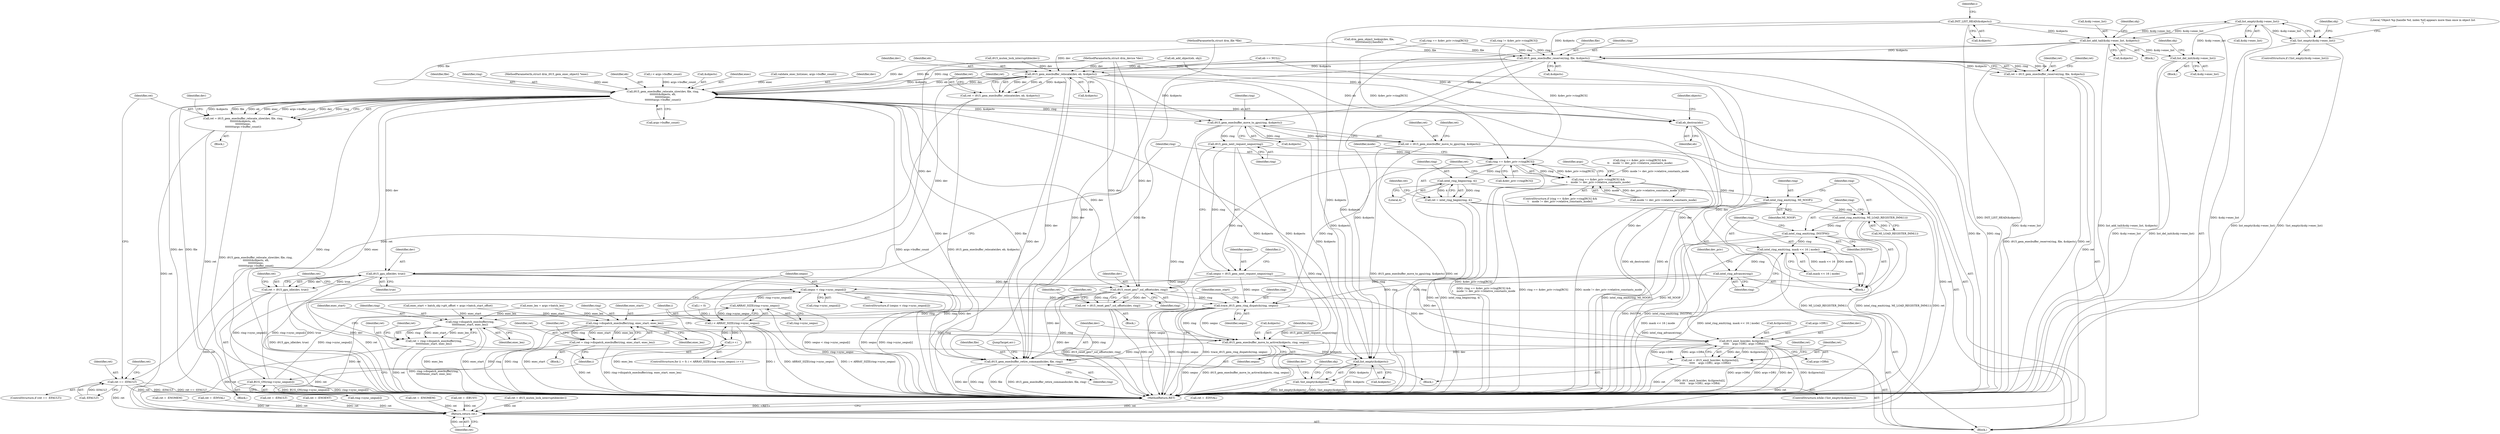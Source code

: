 digraph "0_linux_44afb3a04391a74309d16180d1e4f8386fdfa745@pointer" {
"1000497" [label="(Call,list_empty(&obj->exec_list))"];
"1000517" [label="(Call,list_add_tail(&obj->exec_list, &objects))"];
"1000497" [label="(Call,list_empty(&obj->exec_list))"];
"1000447" [label="(Call,INIT_LIST_HEAD(&objects))"];
"1000496" [label="(Call,!list_empty(&obj->exec_list))"];
"1000814" [label="(Call,list_del_init(&obj->exec_list))"];
"1000546" [label="(Call,i915_gem_execbuffer_reserve(ring, file, &objects))"];
"1000544" [label="(Call,ret = i915_gem_execbuffer_reserve(ring, file, &objects))"];
"1000832" [label="(Return,return ret;)"];
"1000556" [label="(Call,i915_gem_execbuffer_relocate(dev, eb, &objects))"];
"1000554" [label="(Call,ret = i915_gem_execbuffer_relocate(dev, eb, &objects))"];
"1000565" [label="(Call,ret == -EFAULT)"];
"1000572" [label="(Call,i915_gem_execbuffer_relocate_slow(dev, file, ring,\n\t\t\t\t\t\t\t\t&objects, eb,\n\t\t\t\t\t\t\t\texec,\n\t\t\t\t\t\t\t\targs->buffer_count))"];
"1000570" [label="(Call,ret = i915_gem_execbuffer_relocate_slow(dev, file, ring,\n\t\t\t\t\t\t\t\t&objects, eb,\n\t\t\t\t\t\t\t\texec,\n\t\t\t\t\t\t\t\targs->buffer_count))"];
"1000616" [label="(Call,i915_gem_execbuffer_move_to_gpu(ring, &objects))"];
"1000614" [label="(Call,ret = i915_gem_execbuffer_move_to_gpu(ring, &objects))"];
"1000625" [label="(Call,i915_gem_next_request_seqno(ring))"];
"1000623" [label="(Call,seqno = i915_gem_next_request_seqno(ring))"];
"1000641" [label="(Call,seqno < ring->sync_seqno[i])"];
"1000633" [label="(Call,ARRAY_SIZE(ring->sync_seqno))"];
"1000631" [label="(Call,i < ARRAY_SIZE(ring->sync_seqno))"];
"1000637" [label="(Call,i++)"];
"1000657" [label="(Call,BUG_ON(ring->sync_seqno[i]))"];
"1000726" [label="(Call,trace_i915_gem_ring_dispatch(ring, seqno))"];
"1000777" [label="(Call,ring->dispatch_execbuffer(ring,\n\t\t\t\t\t\t\texec_start, exec_len))"];
"1000775" [label="(Call,ret = ring->dispatch_execbuffer(ring,\n\t\t\t\t\t\t\texec_start, exec_len))"];
"1000795" [label="(Call,i915_gem_execbuffer_move_to_active(&objects, ring, seqno))"];
"1000800" [label="(Call,i915_gem_execbuffer_retire_commands(dev, file, ring))"];
"1000809" [label="(Call,list_empty(&objects))"];
"1000808" [label="(Call,!list_empty(&objects))"];
"1000788" [label="(Call,ring->dispatch_execbuffer(ring, exec_start, exec_len))"];
"1000786" [label="(Call,ret = ring->dispatch_execbuffer(ring, exec_start, exec_len))"];
"1000665" [label="(Call,ring == &dev_priv->ring[RCS])"];
"1000664" [label="(Call,ring == &dev_priv->ring[RCS] &&\n\t    mode != dev_priv->relative_constants_mode)"];
"1000681" [label="(Call,intel_ring_begin(ring, 4))"];
"1000679" [label="(Call,ret = intel_ring_begin(ring, 4))"];
"1000687" [label="(Call,intel_ring_emit(ring, MI_NOOP))"];
"1000690" [label="(Call,intel_ring_emit(ring, MI_LOAD_REGISTER_IMM(1)))"];
"1000694" [label="(Call,intel_ring_emit(ring, INSTPM))"];
"1000697" [label="(Call,intel_ring_emit(ring, mask << 16 | mode))"];
"1000704" [label="(Call,intel_ring_advance(ring))"];
"1000720" [label="(Call,i915_reset_gen7_sol_offsets(dev, ring))"];
"1000718" [label="(Call,ret = i915_reset_gen7_sol_offsets(dev, ring))"];
"1000760" [label="(Call,i915_emit_box(dev, &cliprects[i],\n\t\t\t\t\t    args->DR1, args->DR4))"];
"1000758" [label="(Call,ret = i915_emit_box(dev, &cliprects[i],\n\t\t\t\t\t    args->DR1, args->DR4))"];
"1000651" [label="(Call,i915_gpu_idle(dev, true))"];
"1000649" [label="(Call,ret = i915_gpu_idle(dev, true))"];
"1000805" [label="(Call,eb_destroy(eb))"];
"1000680" [label="(Identifier,ret)"];
"1000573" [label="(Identifier,dev)"];
"1000776" [label="(Identifier,ret)"];
"1000796" [label="(Call,&objects)"];
"1000708" [label="(Identifier,dev_priv)"];
"1000798" [label="(Identifier,ring)"];
"1000806" [label="(Identifier,eb)"];
"1000447" [label="(Call,INIT_LIST_HEAD(&objects))"];
"1000558" [label="(Identifier,eb)"];
"1000811" [label="(Identifier,objects)"];
"1000495" [label="(ControlStructure,if (!list_empty(&obj->exec_list)))"];
"1000564" [label="(ControlStructure,if (ret == -EFAULT))"];
"1000452" [label="(Identifier,i)"];
"1000602" [label="(Call,ret = -EINVAL)"];
"1000617" [label="(Identifier,ring)"];
"1000626" [label="(Identifier,ring)"];
"1000809" [label="(Call,list_empty(&objects))"];
"1000404" [label="(Call,i915_mutex_lock_interruptible(dev))"];
"1000705" [label="(Identifier,ring)"];
"1000699" [label="(Call,mask << 16 | mode)"];
"1000689" [label="(Identifier,MI_NOOP)"];
"1000442" [label="(Call,ret = -ENOMEM)"];
"1000634" [label="(Call,ring->sync_seqno)"];
"1000718" [label="(Call,ret = i915_reset_gen7_sol_offsets(dev, ring))"];
"1000433" [label="(Call,eb == NULL)"];
"1000780" [label="(Identifier,exec_len)"];
"1000812" [label="(Block,)"];
"1000588" [label="(Identifier,dev)"];
"1000726" [label="(Call,trace_i915_gem_ring_dispatch(ring, seqno))"];
"1000789" [label="(Identifier,ring)"];
"1000810" [label="(Call,&objects)"];
"1000522" [label="(Call,&objects)"];
"1000805" [label="(Call,eb_destroy(eb))"];
"1000565" [label="(Call,ret == -EFAULT)"];
"1000690" [label="(Call,intel_ring_emit(ring, MI_LOAD_REGISTER_IMM(1)))"];
"1000814" [label="(Call,list_del_init(&obj->exec_list))"];
"1000681" [label="(Call,intel_ring_begin(ring, 4))"];
"1000730" [label="(Identifier,exec_start)"];
"1000574" [label="(Identifier,file)"];
"1000109" [label="(MethodParameterIn,struct drm_device *dev)"];
"1000111" [label="(MethodParameterIn,struct drm_file *file)"];
"1000546" [label="(Call,i915_gem_execbuffer_reserve(ring, file, &objects))"];
"1000641" [label="(Call,seqno < ring->sync_seqno[i])"];
"1000575" [label="(Identifier,ring)"];
"1000559" [label="(Call,&objects)"];
"1000548" [label="(Identifier,file)"];
"1000113" [label="(MethodParameterIn,struct drm_i915_gem_exec_object2 *exec)"];
"1000695" [label="(Identifier,ring)"];
"1000692" [label="(Call,MI_LOAD_REGISTER_IMM(1))"];
"1000397" [label="(Call,ret = -EFAULT)"];
"1000793" [label="(Identifier,ret)"];
"1000762" [label="(Call,&cliprects[i])"];
"1000817" [label="(Identifier,obj)"];
"1000717" [label="(Block,)"];
"1000785" [label="(Block,)"];
"1000555" [label="(Identifier,ret)"];
"1000520" [label="(Identifier,obj)"];
"1000803" [label="(Identifier,ring)"];
"1000722" [label="(Identifier,ring)"];
"1000556" [label="(Call,i915_gem_execbuffer_relocate(dev, eb, &objects))"];
"1000769" [label="(Call,args->DR4)"];
"1000766" [label="(Call,args->DR1)"];
"1000799" [label="(Identifier,seqno)"];
"1000448" [label="(Call,&objects)"];
"1000679" [label="(Call,ret = intel_ring_begin(ring, 4))"];
"1000650" [label="(Identifier,ret)"];
"1000827" [label="(Identifier,dev)"];
"1000788" [label="(Call,ring->dispatch_execbuffer(ring, exec_start, exec_len))"];
"1000643" [label="(Call,ring->sync_seqno[i])"];
"1000834" [label="(MethodReturn,RET)"];
"1000791" [label="(Identifier,exec_len)"];
"1000547" [label="(Identifier,ring)"];
"1000698" [label="(Identifier,ring)"];
"1000526" [label="(Identifier,obj)"];
"1000616" [label="(Call,i915_gem_execbuffer_move_to_gpu(ring, &objects))"];
"1000545" [label="(Identifier,ret)"];
"1000567" [label="(Call,-EFAULT)"];
"1000571" [label="(Identifier,ret)"];
"1000490" [label="(Call,ret = -ENOENT)"];
"1000633" [label="(Call,ARRAY_SIZE(ring->sync_seqno))"];
"1000714" [label="(Identifier,args)"];
"1000628" [label="(Call,i = 0)"];
"1000557" [label="(Identifier,dev)"];
"1000779" [label="(Identifier,exec_start)"];
"1000697" [label="(Call,intel_ring_emit(ring, mask << 16 | mode))"];
"1000631" [label="(Call,i < ARRAY_SIZE(ring->sync_seqno))"];
"1000578" [label="(Identifier,eb)"];
"1000640" [label="(ControlStructure,if (seqno < ring->sync_seqno[i]))"];
"1000720" [label="(Call,i915_reset_gen7_sol_offsets(dev, ring))"];
"1000496" [label="(Call,!list_empty(&obj->exec_list))"];
"1000666" [label="(Identifier,ring)"];
"1000651" [label="(Call,i915_gpu_idle(dev, true))"];
"1000773" [label="(Identifier,ret)"];
"1000775" [label="(Call,ret = ring->dispatch_execbuffer(ring,\n\t\t\t\t\t\t\texec_start, exec_len))"];
"1000632" [label="(Identifier,i)"];
"1000800" [label="(Call,i915_gem_execbuffer_retire_commands(dev, file, ring))"];
"1000685" [label="(Identifier,ret)"];
"1000570" [label="(Call,ret = i915_gem_execbuffer_relocate_slow(dev, file, ring,\n\t\t\t\t\t\t\t\t&objects, eb,\n\t\t\t\t\t\t\t\texec,\n\t\t\t\t\t\t\t\targs->buffer_count))"];
"1000815" [label="(Call,&obj->exec_list)"];
"1000497" [label="(Call,list_empty(&obj->exec_list))"];
"1000512" [label="(Call,ret = -EINVAL)"];
"1000808" [label="(Call,!list_empty(&objects))"];
"1000757" [label="(Block,)"];
"1000802" [label="(Identifier,file)"];
"1000629" [label="(Identifier,i)"];
"1000498" [label="(Call,&obj->exec_list)"];
"1000674" [label="(Identifier,mode)"];
"1000614" [label="(Call,ret = i915_gem_execbuffer_move_to_gpu(ring, &objects))"];
"1000549" [label="(Call,&objects)"];
"1000504" [label="(Literal,\"Object %p [handle %d, index %d] appears more than once in object list\n\")"];
"1000667" [label="(Call,&dev_priv->ring[RCS])"];
"1000758" [label="(Call,ret = i915_emit_box(dev, &cliprects[i],\n\t\t\t\t\t    args->DR1, args->DR4))"];
"1000114" [label="(Block,)"];
"1000454" [label="(Call,i < args->buffer_count)"];
"1000673" [label="(Call,mode != dev_priv->relative_constants_mode)"];
"1000696" [label="(Identifier,INSTPM)"];
"1000657" [label="(Call,BUG_ON(ring->sync_seqno[i]))"];
"1000461" [label="(Block,)"];
"1000787" [label="(Identifier,ret)"];
"1000648" [label="(Block,)"];
"1000761" [label="(Identifier,dev)"];
"1000804" [label="(JumpTarget,err:)"];
"1000786" [label="(Call,ret = ring->dispatch_execbuffer(ring, exec_start, exec_len))"];
"1000148" [label="(Call,validate_exec_list(exec, args->buffer_count))"];
"1000704" [label="(Call,intel_ring_advance(ring))"];
"1000325" [label="(Call,ring != &dev_priv->ring[RCS])"];
"1000580" [label="(Call,args->buffer_count)"];
"1000795" [label="(Call,i915_gem_execbuffer_move_to_active(&objects, ring, seqno))"];
"1000790" [label="(Identifier,exec_start)"];
"1000687" [label="(Call,intel_ring_emit(ring, MI_NOOP))"];
"1000663" [label="(ControlStructure,if (ring == &dev_priv->ring[RCS] &&\n\t    mode != dev_priv->relative_constants_mode))"];
"1000759" [label="(Identifier,ret)"];
"1000832" [label="(Return,return ret;)"];
"1000466" [label="(Call,drm_gem_object_lookup(dev, file,\n\t\t\t\t\t\t\texec[i].handle))"];
"1000719" [label="(Identifier,ret)"];
"1000245" [label="(Call,ring == &dev_priv->ring[RCS] &&\n\t\t    mode != dev_priv->relative_constants_mode)"];
"1000738" [label="(Call,exec_len = args->batch_len)"];
"1000664" [label="(Call,ring == &dev_priv->ring[RCS] &&\n\t    mode != dev_priv->relative_constants_mode)"];
"1000655" [label="(Identifier,ret)"];
"1000833" [label="(Identifier,ret)"];
"1000374" [label="(Call,ret = -ENOMEM)"];
"1000678" [label="(Block,)"];
"1000638" [label="(Identifier,i)"];
"1000625" [label="(Call,i915_gem_next_request_seqno(ring))"];
"1000554" [label="(Call,ret = i915_gem_execbuffer_relocate(dev, eb, &objects))"];
"1000642" [label="(Identifier,seqno)"];
"1000517" [label="(Call,list_add_tail(&obj->exec_list, &objects))"];
"1000658" [label="(Call,ring->sync_seqno[i])"];
"1000541" [label="(Call,eb_add_object(eb, obj))"];
"1000801" [label="(Identifier,dev)"];
"1000618" [label="(Call,&objects)"];
"1000552" [label="(Identifier,ret)"];
"1000572" [label="(Call,i915_gem_execbuffer_relocate_slow(dev, file, ring,\n\t\t\t\t\t\t\t\t&objects, eb,\n\t\t\t\t\t\t\t\texec,\n\t\t\t\t\t\t\t\targs->buffer_count))"];
"1000627" [label="(ControlStructure,for (i = 0; i < ARRAY_SIZE(ring->sync_seqno); i++))"];
"1000615" [label="(Identifier,ret)"];
"1000682" [label="(Identifier,ring)"];
"1000694" [label="(Call,intel_ring_emit(ring, INSTPM))"];
"1000649" [label="(Call,ret = i915_gpu_idle(dev, true))"];
"1000591" [label="(Identifier,ret)"];
"1000652" [label="(Identifier,dev)"];
"1000782" [label="(Identifier,ret)"];
"1000421" [label="(Call,ret = -EBUSY)"];
"1000402" [label="(Call,ret = i915_mutex_lock_interruptible(dev))"];
"1000518" [label="(Call,&obj->exec_list)"];
"1000569" [label="(Block,)"];
"1000724" [label="(Identifier,ret)"];
"1000807" [label="(ControlStructure,while (!list_empty(&objects)))"];
"1000822" [label="(Identifier,obj)"];
"1000623" [label="(Call,seqno = i915_gem_next_request_seqno(ring))"];
"1000691" [label="(Identifier,ring)"];
"1000729" [label="(Call,exec_start = batch_obj->gtt_offset + args->batch_start_offset)"];
"1000665" [label="(Call,ring == &dev_priv->ring[RCS])"];
"1000777" [label="(Call,ring->dispatch_execbuffer(ring,\n\t\t\t\t\t\t\texec_start, exec_len))"];
"1000637" [label="(Call,i++)"];
"1000576" [label="(Call,&objects)"];
"1000760" [label="(Call,i915_emit_box(dev, &cliprects[i],\n\t\t\t\t\t    args->DR1, args->DR4))"];
"1000624" [label="(Identifier,seqno)"];
"1000728" [label="(Identifier,seqno)"];
"1000721" [label="(Identifier,dev)"];
"1000562" [label="(Identifier,ret)"];
"1000688" [label="(Identifier,ring)"];
"1000727" [label="(Identifier,ring)"];
"1000566" [label="(Identifier,ret)"];
"1000653" [label="(Identifier,true)"];
"1000621" [label="(Identifier,ret)"];
"1000778" [label="(Identifier,ring)"];
"1000246" [label="(Call,ring == &dev_priv->ring[RCS])"];
"1000544" [label="(Call,ret = i915_gem_execbuffer_reserve(ring, file, &objects))"];
"1000579" [label="(Identifier,exec)"];
"1000683" [label="(Literal,4)"];
"1000497" -> "1000496"  [label="AST: "];
"1000497" -> "1000498"  [label="CFG: "];
"1000498" -> "1000497"  [label="AST: "];
"1000496" -> "1000497"  [label="CFG: "];
"1000497" -> "1000834"  [label="DDG: &obj->exec_list"];
"1000497" -> "1000496"  [label="DDG: &obj->exec_list"];
"1000517" -> "1000497"  [label="DDG: &obj->exec_list"];
"1000497" -> "1000517"  [label="DDG: &obj->exec_list"];
"1000497" -> "1000814"  [label="DDG: &obj->exec_list"];
"1000517" -> "1000461"  [label="AST: "];
"1000517" -> "1000522"  [label="CFG: "];
"1000518" -> "1000517"  [label="AST: "];
"1000522" -> "1000517"  [label="AST: "];
"1000526" -> "1000517"  [label="CFG: "];
"1000517" -> "1000834"  [label="DDG: &obj->exec_list"];
"1000517" -> "1000834"  [label="DDG: list_add_tail(&obj->exec_list, &objects)"];
"1000447" -> "1000517"  [label="DDG: &objects"];
"1000517" -> "1000546"  [label="DDG: &objects"];
"1000517" -> "1000809"  [label="DDG: &objects"];
"1000517" -> "1000814"  [label="DDG: &obj->exec_list"];
"1000447" -> "1000114"  [label="AST: "];
"1000447" -> "1000448"  [label="CFG: "];
"1000448" -> "1000447"  [label="AST: "];
"1000452" -> "1000447"  [label="CFG: "];
"1000447" -> "1000834"  [label="DDG: INIT_LIST_HEAD(&objects)"];
"1000447" -> "1000546"  [label="DDG: &objects"];
"1000447" -> "1000809"  [label="DDG: &objects"];
"1000496" -> "1000495"  [label="AST: "];
"1000504" -> "1000496"  [label="CFG: "];
"1000520" -> "1000496"  [label="CFG: "];
"1000496" -> "1000834"  [label="DDG: !list_empty(&obj->exec_list)"];
"1000496" -> "1000834"  [label="DDG: list_empty(&obj->exec_list)"];
"1000814" -> "1000812"  [label="AST: "];
"1000814" -> "1000815"  [label="CFG: "];
"1000815" -> "1000814"  [label="AST: "];
"1000822" -> "1000814"  [label="CFG: "];
"1000814" -> "1000834"  [label="DDG: list_del_init(&obj->exec_list)"];
"1000814" -> "1000834"  [label="DDG: &obj->exec_list"];
"1000546" -> "1000544"  [label="AST: "];
"1000546" -> "1000549"  [label="CFG: "];
"1000547" -> "1000546"  [label="AST: "];
"1000548" -> "1000546"  [label="AST: "];
"1000549" -> "1000546"  [label="AST: "];
"1000544" -> "1000546"  [label="CFG: "];
"1000546" -> "1000834"  [label="DDG: file"];
"1000546" -> "1000834"  [label="DDG: ring"];
"1000546" -> "1000544"  [label="DDG: ring"];
"1000546" -> "1000544"  [label="DDG: file"];
"1000546" -> "1000544"  [label="DDG: &objects"];
"1000325" -> "1000546"  [label="DDG: ring"];
"1000246" -> "1000546"  [label="DDG: ring"];
"1000466" -> "1000546"  [label="DDG: file"];
"1000111" -> "1000546"  [label="DDG: file"];
"1000546" -> "1000556"  [label="DDG: &objects"];
"1000546" -> "1000572"  [label="DDG: file"];
"1000546" -> "1000572"  [label="DDG: ring"];
"1000546" -> "1000616"  [label="DDG: ring"];
"1000546" -> "1000800"  [label="DDG: file"];
"1000546" -> "1000809"  [label="DDG: &objects"];
"1000544" -> "1000114"  [label="AST: "];
"1000545" -> "1000544"  [label="AST: "];
"1000552" -> "1000544"  [label="CFG: "];
"1000544" -> "1000834"  [label="DDG: i915_gem_execbuffer_reserve(ring, file, &objects)"];
"1000544" -> "1000834"  [label="DDG: ret"];
"1000544" -> "1000832"  [label="DDG: ret"];
"1000832" -> "1000114"  [label="AST: "];
"1000832" -> "1000833"  [label="CFG: "];
"1000833" -> "1000832"  [label="AST: "];
"1000834" -> "1000832"  [label="CFG: "];
"1000832" -> "1000834"  [label="DDG: <RET>"];
"1000833" -> "1000832"  [label="DDG: ret"];
"1000649" -> "1000832"  [label="DDG: ret"];
"1000374" -> "1000832"  [label="DDG: ret"];
"1000570" -> "1000832"  [label="DDG: ret"];
"1000512" -> "1000832"  [label="DDG: ret"];
"1000565" -> "1000832"  [label="DDG: ret"];
"1000402" -> "1000832"  [label="DDG: ret"];
"1000421" -> "1000832"  [label="DDG: ret"];
"1000786" -> "1000832"  [label="DDG: ret"];
"1000758" -> "1000832"  [label="DDG: ret"];
"1000718" -> "1000832"  [label="DDG: ret"];
"1000602" -> "1000832"  [label="DDG: ret"];
"1000442" -> "1000832"  [label="DDG: ret"];
"1000397" -> "1000832"  [label="DDG: ret"];
"1000775" -> "1000832"  [label="DDG: ret"];
"1000679" -> "1000832"  [label="DDG: ret"];
"1000614" -> "1000832"  [label="DDG: ret"];
"1000490" -> "1000832"  [label="DDG: ret"];
"1000556" -> "1000554"  [label="AST: "];
"1000556" -> "1000559"  [label="CFG: "];
"1000557" -> "1000556"  [label="AST: "];
"1000558" -> "1000556"  [label="AST: "];
"1000559" -> "1000556"  [label="AST: "];
"1000554" -> "1000556"  [label="CFG: "];
"1000556" -> "1000834"  [label="DDG: dev"];
"1000556" -> "1000554"  [label="DDG: dev"];
"1000556" -> "1000554"  [label="DDG: eb"];
"1000556" -> "1000554"  [label="DDG: &objects"];
"1000404" -> "1000556"  [label="DDG: dev"];
"1000466" -> "1000556"  [label="DDG: dev"];
"1000109" -> "1000556"  [label="DDG: dev"];
"1000433" -> "1000556"  [label="DDG: eb"];
"1000541" -> "1000556"  [label="DDG: eb"];
"1000556" -> "1000572"  [label="DDG: dev"];
"1000556" -> "1000572"  [label="DDG: &objects"];
"1000556" -> "1000572"  [label="DDG: eb"];
"1000556" -> "1000616"  [label="DDG: &objects"];
"1000556" -> "1000651"  [label="DDG: dev"];
"1000556" -> "1000720"  [label="DDG: dev"];
"1000556" -> "1000760"  [label="DDG: dev"];
"1000556" -> "1000800"  [label="DDG: dev"];
"1000556" -> "1000805"  [label="DDG: eb"];
"1000556" -> "1000809"  [label="DDG: &objects"];
"1000554" -> "1000114"  [label="AST: "];
"1000555" -> "1000554"  [label="AST: "];
"1000562" -> "1000554"  [label="CFG: "];
"1000554" -> "1000834"  [label="DDG: i915_gem_execbuffer_relocate(dev, eb, &objects)"];
"1000554" -> "1000565"  [label="DDG: ret"];
"1000565" -> "1000564"  [label="AST: "];
"1000565" -> "1000567"  [label="CFG: "];
"1000566" -> "1000565"  [label="AST: "];
"1000567" -> "1000565"  [label="AST: "];
"1000571" -> "1000565"  [label="CFG: "];
"1000591" -> "1000565"  [label="CFG: "];
"1000565" -> "1000834"  [label="DDG: ret"];
"1000565" -> "1000834"  [label="DDG: -EFAULT"];
"1000565" -> "1000834"  [label="DDG: ret == -EFAULT"];
"1000567" -> "1000565"  [label="DDG: EFAULT"];
"1000572" -> "1000570"  [label="AST: "];
"1000572" -> "1000580"  [label="CFG: "];
"1000573" -> "1000572"  [label="AST: "];
"1000574" -> "1000572"  [label="AST: "];
"1000575" -> "1000572"  [label="AST: "];
"1000576" -> "1000572"  [label="AST: "];
"1000578" -> "1000572"  [label="AST: "];
"1000579" -> "1000572"  [label="AST: "];
"1000580" -> "1000572"  [label="AST: "];
"1000570" -> "1000572"  [label="CFG: "];
"1000572" -> "1000834"  [label="DDG: ring"];
"1000572" -> "1000834"  [label="DDG: exec"];
"1000572" -> "1000834"  [label="DDG: args->buffer_count"];
"1000572" -> "1000834"  [label="DDG: file"];
"1000572" -> "1000834"  [label="DDG: dev"];
"1000572" -> "1000570"  [label="DDG: &objects"];
"1000572" -> "1000570"  [label="DDG: file"];
"1000572" -> "1000570"  [label="DDG: eb"];
"1000572" -> "1000570"  [label="DDG: exec"];
"1000572" -> "1000570"  [label="DDG: args->buffer_count"];
"1000572" -> "1000570"  [label="DDG: dev"];
"1000572" -> "1000570"  [label="DDG: ring"];
"1000109" -> "1000572"  [label="DDG: dev"];
"1000111" -> "1000572"  [label="DDG: file"];
"1000148" -> "1000572"  [label="DDG: exec"];
"1000113" -> "1000572"  [label="DDG: exec"];
"1000454" -> "1000572"  [label="DDG: args->buffer_count"];
"1000572" -> "1000616"  [label="DDG: ring"];
"1000572" -> "1000616"  [label="DDG: &objects"];
"1000572" -> "1000651"  [label="DDG: dev"];
"1000572" -> "1000720"  [label="DDG: dev"];
"1000572" -> "1000760"  [label="DDG: dev"];
"1000572" -> "1000800"  [label="DDG: dev"];
"1000572" -> "1000800"  [label="DDG: file"];
"1000572" -> "1000805"  [label="DDG: eb"];
"1000572" -> "1000809"  [label="DDG: &objects"];
"1000570" -> "1000569"  [label="AST: "];
"1000571" -> "1000570"  [label="AST: "];
"1000588" -> "1000570"  [label="CFG: "];
"1000570" -> "1000834"  [label="DDG: ret"];
"1000570" -> "1000834"  [label="DDG: i915_gem_execbuffer_relocate_slow(dev, file, ring,\n\t\t\t\t\t\t\t\t&objects, eb,\n\t\t\t\t\t\t\t\texec,\n\t\t\t\t\t\t\t\targs->buffer_count)"];
"1000616" -> "1000614"  [label="AST: "];
"1000616" -> "1000618"  [label="CFG: "];
"1000617" -> "1000616"  [label="AST: "];
"1000618" -> "1000616"  [label="AST: "];
"1000614" -> "1000616"  [label="CFG: "];
"1000616" -> "1000834"  [label="DDG: ring"];
"1000616" -> "1000614"  [label="DDG: ring"];
"1000616" -> "1000614"  [label="DDG: &objects"];
"1000616" -> "1000625"  [label="DDG: ring"];
"1000616" -> "1000795"  [label="DDG: &objects"];
"1000616" -> "1000809"  [label="DDG: &objects"];
"1000614" -> "1000114"  [label="AST: "];
"1000615" -> "1000614"  [label="AST: "];
"1000621" -> "1000614"  [label="CFG: "];
"1000614" -> "1000834"  [label="DDG: i915_gem_execbuffer_move_to_gpu(ring, &objects)"];
"1000614" -> "1000834"  [label="DDG: ret"];
"1000625" -> "1000623"  [label="AST: "];
"1000625" -> "1000626"  [label="CFG: "];
"1000626" -> "1000625"  [label="AST: "];
"1000623" -> "1000625"  [label="CFG: "];
"1000625" -> "1000834"  [label="DDG: ring"];
"1000625" -> "1000623"  [label="DDG: ring"];
"1000625" -> "1000665"  [label="DDG: ring"];
"1000623" -> "1000114"  [label="AST: "];
"1000624" -> "1000623"  [label="AST: "];
"1000629" -> "1000623"  [label="CFG: "];
"1000623" -> "1000834"  [label="DDG: seqno"];
"1000623" -> "1000834"  [label="DDG: i915_gem_next_request_seqno(ring)"];
"1000623" -> "1000641"  [label="DDG: seqno"];
"1000623" -> "1000726"  [label="DDG: seqno"];
"1000641" -> "1000640"  [label="AST: "];
"1000641" -> "1000643"  [label="CFG: "];
"1000642" -> "1000641"  [label="AST: "];
"1000643" -> "1000641"  [label="AST: "];
"1000650" -> "1000641"  [label="CFG: "];
"1000638" -> "1000641"  [label="CFG: "];
"1000641" -> "1000834"  [label="DDG: ring->sync_seqno[i]"];
"1000641" -> "1000834"  [label="DDG: seqno < ring->sync_seqno[i]"];
"1000641" -> "1000834"  [label="DDG: seqno"];
"1000641" -> "1000633"  [label="DDG: ring->sync_seqno[i]"];
"1000657" -> "1000641"  [label="DDG: ring->sync_seqno[i]"];
"1000641" -> "1000657"  [label="DDG: ring->sync_seqno[i]"];
"1000641" -> "1000726"  [label="DDG: seqno"];
"1000633" -> "1000631"  [label="AST: "];
"1000633" -> "1000634"  [label="CFG: "];
"1000634" -> "1000633"  [label="AST: "];
"1000631" -> "1000633"  [label="CFG: "];
"1000633" -> "1000834"  [label="DDG: ring->sync_seqno"];
"1000633" -> "1000631"  [label="DDG: ring->sync_seqno"];
"1000657" -> "1000633"  [label="DDG: ring->sync_seqno[i]"];
"1000631" -> "1000627"  [label="AST: "];
"1000632" -> "1000631"  [label="AST: "];
"1000642" -> "1000631"  [label="CFG: "];
"1000666" -> "1000631"  [label="CFG: "];
"1000631" -> "1000834"  [label="DDG: i"];
"1000631" -> "1000834"  [label="DDG: ARRAY_SIZE(ring->sync_seqno)"];
"1000631" -> "1000834"  [label="DDG: i < ARRAY_SIZE(ring->sync_seqno)"];
"1000637" -> "1000631"  [label="DDG: i"];
"1000628" -> "1000631"  [label="DDG: i"];
"1000631" -> "1000637"  [label="DDG: i"];
"1000637" -> "1000627"  [label="AST: "];
"1000637" -> "1000638"  [label="CFG: "];
"1000638" -> "1000637"  [label="AST: "];
"1000632" -> "1000637"  [label="CFG: "];
"1000657" -> "1000648"  [label="AST: "];
"1000657" -> "1000658"  [label="CFG: "];
"1000658" -> "1000657"  [label="AST: "];
"1000638" -> "1000657"  [label="CFG: "];
"1000657" -> "1000834"  [label="DDG: ring->sync_seqno[i]"];
"1000657" -> "1000834"  [label="DDG: BUG_ON(ring->sync_seqno[i])"];
"1000726" -> "1000114"  [label="AST: "];
"1000726" -> "1000728"  [label="CFG: "];
"1000727" -> "1000726"  [label="AST: "];
"1000728" -> "1000726"  [label="AST: "];
"1000730" -> "1000726"  [label="CFG: "];
"1000726" -> "1000834"  [label="DDG: ring"];
"1000726" -> "1000834"  [label="DDG: trace_i915_gem_ring_dispatch(ring, seqno)"];
"1000726" -> "1000834"  [label="DDG: seqno"];
"1000704" -> "1000726"  [label="DDG: ring"];
"1000665" -> "1000726"  [label="DDG: ring"];
"1000720" -> "1000726"  [label="DDG: ring"];
"1000726" -> "1000777"  [label="DDG: ring"];
"1000726" -> "1000788"  [label="DDG: ring"];
"1000726" -> "1000795"  [label="DDG: ring"];
"1000726" -> "1000795"  [label="DDG: seqno"];
"1000777" -> "1000775"  [label="AST: "];
"1000777" -> "1000780"  [label="CFG: "];
"1000778" -> "1000777"  [label="AST: "];
"1000779" -> "1000777"  [label="AST: "];
"1000780" -> "1000777"  [label="AST: "];
"1000775" -> "1000777"  [label="CFG: "];
"1000777" -> "1000834"  [label="DDG: exec_len"];
"1000777" -> "1000834"  [label="DDG: ring"];
"1000777" -> "1000834"  [label="DDG: exec_start"];
"1000777" -> "1000775"  [label="DDG: ring"];
"1000777" -> "1000775"  [label="DDG: exec_start"];
"1000777" -> "1000775"  [label="DDG: exec_len"];
"1000729" -> "1000777"  [label="DDG: exec_start"];
"1000738" -> "1000777"  [label="DDG: exec_len"];
"1000777" -> "1000795"  [label="DDG: ring"];
"1000775" -> "1000757"  [label="AST: "];
"1000776" -> "1000775"  [label="AST: "];
"1000782" -> "1000775"  [label="CFG: "];
"1000775" -> "1000834"  [label="DDG: ret"];
"1000775" -> "1000834"  [label="DDG: ring->dispatch_execbuffer(ring,\n\t\t\t\t\t\t\texec_start, exec_len)"];
"1000795" -> "1000114"  [label="AST: "];
"1000795" -> "1000799"  [label="CFG: "];
"1000796" -> "1000795"  [label="AST: "];
"1000798" -> "1000795"  [label="AST: "];
"1000799" -> "1000795"  [label="AST: "];
"1000801" -> "1000795"  [label="CFG: "];
"1000795" -> "1000834"  [label="DDG: i915_gem_execbuffer_move_to_active(&objects, ring, seqno)"];
"1000795" -> "1000834"  [label="DDG: seqno"];
"1000788" -> "1000795"  [label="DDG: ring"];
"1000795" -> "1000800"  [label="DDG: ring"];
"1000795" -> "1000809"  [label="DDG: &objects"];
"1000800" -> "1000114"  [label="AST: "];
"1000800" -> "1000803"  [label="CFG: "];
"1000801" -> "1000800"  [label="AST: "];
"1000802" -> "1000800"  [label="AST: "];
"1000803" -> "1000800"  [label="AST: "];
"1000804" -> "1000800"  [label="CFG: "];
"1000800" -> "1000834"  [label="DDG: ring"];
"1000800" -> "1000834"  [label="DDG: file"];
"1000800" -> "1000834"  [label="DDG: i915_gem_execbuffer_retire_commands(dev, file, ring)"];
"1000800" -> "1000834"  [label="DDG: dev"];
"1000651" -> "1000800"  [label="DDG: dev"];
"1000720" -> "1000800"  [label="DDG: dev"];
"1000760" -> "1000800"  [label="DDG: dev"];
"1000109" -> "1000800"  [label="DDG: dev"];
"1000111" -> "1000800"  [label="DDG: file"];
"1000809" -> "1000808"  [label="AST: "];
"1000809" -> "1000810"  [label="CFG: "];
"1000810" -> "1000809"  [label="AST: "];
"1000808" -> "1000809"  [label="CFG: "];
"1000809" -> "1000834"  [label="DDG: &objects"];
"1000809" -> "1000808"  [label="DDG: &objects"];
"1000808" -> "1000807"  [label="AST: "];
"1000817" -> "1000808"  [label="CFG: "];
"1000827" -> "1000808"  [label="CFG: "];
"1000808" -> "1000834"  [label="DDG: !list_empty(&objects)"];
"1000808" -> "1000834"  [label="DDG: list_empty(&objects)"];
"1000788" -> "1000786"  [label="AST: "];
"1000788" -> "1000791"  [label="CFG: "];
"1000789" -> "1000788"  [label="AST: "];
"1000790" -> "1000788"  [label="AST: "];
"1000791" -> "1000788"  [label="AST: "];
"1000786" -> "1000788"  [label="CFG: "];
"1000788" -> "1000834"  [label="DDG: exec_len"];
"1000788" -> "1000834"  [label="DDG: ring"];
"1000788" -> "1000834"  [label="DDG: exec_start"];
"1000788" -> "1000786"  [label="DDG: ring"];
"1000788" -> "1000786"  [label="DDG: exec_start"];
"1000788" -> "1000786"  [label="DDG: exec_len"];
"1000729" -> "1000788"  [label="DDG: exec_start"];
"1000738" -> "1000788"  [label="DDG: exec_len"];
"1000786" -> "1000785"  [label="AST: "];
"1000787" -> "1000786"  [label="AST: "];
"1000793" -> "1000786"  [label="CFG: "];
"1000786" -> "1000834"  [label="DDG: ring->dispatch_execbuffer(ring, exec_start, exec_len)"];
"1000786" -> "1000834"  [label="DDG: ret"];
"1000665" -> "1000664"  [label="AST: "];
"1000665" -> "1000667"  [label="CFG: "];
"1000666" -> "1000665"  [label="AST: "];
"1000667" -> "1000665"  [label="AST: "];
"1000674" -> "1000665"  [label="CFG: "];
"1000664" -> "1000665"  [label="CFG: "];
"1000665" -> "1000834"  [label="DDG: &dev_priv->ring[RCS]"];
"1000665" -> "1000664"  [label="DDG: ring"];
"1000665" -> "1000664"  [label="DDG: &dev_priv->ring[RCS]"];
"1000246" -> "1000665"  [label="DDG: &dev_priv->ring[RCS]"];
"1000325" -> "1000665"  [label="DDG: &dev_priv->ring[RCS]"];
"1000665" -> "1000681"  [label="DDG: ring"];
"1000665" -> "1000720"  [label="DDG: ring"];
"1000664" -> "1000663"  [label="AST: "];
"1000664" -> "1000673"  [label="CFG: "];
"1000673" -> "1000664"  [label="AST: "];
"1000680" -> "1000664"  [label="CFG: "];
"1000714" -> "1000664"  [label="CFG: "];
"1000664" -> "1000834"  [label="DDG: ring == &dev_priv->ring[RCS] &&\n\t    mode != dev_priv->relative_constants_mode"];
"1000664" -> "1000834"  [label="DDG: ring == &dev_priv->ring[RCS]"];
"1000664" -> "1000834"  [label="DDG: mode != dev_priv->relative_constants_mode"];
"1000245" -> "1000664"  [label="DDG: mode != dev_priv->relative_constants_mode"];
"1000673" -> "1000664"  [label="DDG: mode"];
"1000673" -> "1000664"  [label="DDG: dev_priv->relative_constants_mode"];
"1000681" -> "1000679"  [label="AST: "];
"1000681" -> "1000683"  [label="CFG: "];
"1000682" -> "1000681"  [label="AST: "];
"1000683" -> "1000681"  [label="AST: "];
"1000679" -> "1000681"  [label="CFG: "];
"1000681" -> "1000834"  [label="DDG: ring"];
"1000681" -> "1000679"  [label="DDG: ring"];
"1000681" -> "1000679"  [label="DDG: 4"];
"1000681" -> "1000687"  [label="DDG: ring"];
"1000679" -> "1000678"  [label="AST: "];
"1000680" -> "1000679"  [label="AST: "];
"1000685" -> "1000679"  [label="CFG: "];
"1000679" -> "1000834"  [label="DDG: intel_ring_begin(ring, 4)"];
"1000679" -> "1000834"  [label="DDG: ret"];
"1000687" -> "1000678"  [label="AST: "];
"1000687" -> "1000689"  [label="CFG: "];
"1000688" -> "1000687"  [label="AST: "];
"1000689" -> "1000687"  [label="AST: "];
"1000691" -> "1000687"  [label="CFG: "];
"1000687" -> "1000834"  [label="DDG: MI_NOOP"];
"1000687" -> "1000834"  [label="DDG: intel_ring_emit(ring, MI_NOOP)"];
"1000687" -> "1000690"  [label="DDG: ring"];
"1000690" -> "1000678"  [label="AST: "];
"1000690" -> "1000692"  [label="CFG: "];
"1000691" -> "1000690"  [label="AST: "];
"1000692" -> "1000690"  [label="AST: "];
"1000695" -> "1000690"  [label="CFG: "];
"1000690" -> "1000834"  [label="DDG: intel_ring_emit(ring, MI_LOAD_REGISTER_IMM(1))"];
"1000690" -> "1000834"  [label="DDG: MI_LOAD_REGISTER_IMM(1)"];
"1000692" -> "1000690"  [label="DDG: 1"];
"1000690" -> "1000694"  [label="DDG: ring"];
"1000694" -> "1000678"  [label="AST: "];
"1000694" -> "1000696"  [label="CFG: "];
"1000695" -> "1000694"  [label="AST: "];
"1000696" -> "1000694"  [label="AST: "];
"1000698" -> "1000694"  [label="CFG: "];
"1000694" -> "1000834"  [label="DDG: INSTPM"];
"1000694" -> "1000834"  [label="DDG: intel_ring_emit(ring, INSTPM)"];
"1000694" -> "1000697"  [label="DDG: ring"];
"1000697" -> "1000678"  [label="AST: "];
"1000697" -> "1000699"  [label="CFG: "];
"1000698" -> "1000697"  [label="AST: "];
"1000699" -> "1000697"  [label="AST: "];
"1000705" -> "1000697"  [label="CFG: "];
"1000697" -> "1000834"  [label="DDG: intel_ring_emit(ring, mask << 16 | mode)"];
"1000697" -> "1000834"  [label="DDG: mask << 16 | mode"];
"1000699" -> "1000697"  [label="DDG: mask << 16"];
"1000699" -> "1000697"  [label="DDG: mode"];
"1000697" -> "1000704"  [label="DDG: ring"];
"1000704" -> "1000678"  [label="AST: "];
"1000704" -> "1000705"  [label="CFG: "];
"1000705" -> "1000704"  [label="AST: "];
"1000708" -> "1000704"  [label="CFG: "];
"1000704" -> "1000834"  [label="DDG: intel_ring_advance(ring)"];
"1000704" -> "1000720"  [label="DDG: ring"];
"1000720" -> "1000718"  [label="AST: "];
"1000720" -> "1000722"  [label="CFG: "];
"1000721" -> "1000720"  [label="AST: "];
"1000722" -> "1000720"  [label="AST: "];
"1000718" -> "1000720"  [label="CFG: "];
"1000720" -> "1000834"  [label="DDG: dev"];
"1000720" -> "1000834"  [label="DDG: ring"];
"1000720" -> "1000718"  [label="DDG: dev"];
"1000720" -> "1000718"  [label="DDG: ring"];
"1000651" -> "1000720"  [label="DDG: dev"];
"1000109" -> "1000720"  [label="DDG: dev"];
"1000720" -> "1000760"  [label="DDG: dev"];
"1000718" -> "1000717"  [label="AST: "];
"1000719" -> "1000718"  [label="AST: "];
"1000724" -> "1000718"  [label="CFG: "];
"1000718" -> "1000834"  [label="DDG: i915_reset_gen7_sol_offsets(dev, ring)"];
"1000718" -> "1000834"  [label="DDG: ret"];
"1000760" -> "1000758"  [label="AST: "];
"1000760" -> "1000769"  [label="CFG: "];
"1000761" -> "1000760"  [label="AST: "];
"1000762" -> "1000760"  [label="AST: "];
"1000766" -> "1000760"  [label="AST: "];
"1000769" -> "1000760"  [label="AST: "];
"1000758" -> "1000760"  [label="CFG: "];
"1000760" -> "1000834"  [label="DDG: &cliprects[i]"];
"1000760" -> "1000834"  [label="DDG: args->DR4"];
"1000760" -> "1000834"  [label="DDG: args->DR1"];
"1000760" -> "1000834"  [label="DDG: dev"];
"1000760" -> "1000758"  [label="DDG: dev"];
"1000760" -> "1000758"  [label="DDG: &cliprects[i]"];
"1000760" -> "1000758"  [label="DDG: args->DR1"];
"1000760" -> "1000758"  [label="DDG: args->DR4"];
"1000651" -> "1000760"  [label="DDG: dev"];
"1000109" -> "1000760"  [label="DDG: dev"];
"1000758" -> "1000757"  [label="AST: "];
"1000759" -> "1000758"  [label="AST: "];
"1000773" -> "1000758"  [label="CFG: "];
"1000758" -> "1000834"  [label="DDG: i915_emit_box(dev, &cliprects[i],\n\t\t\t\t\t    args->DR1, args->DR4)"];
"1000758" -> "1000834"  [label="DDG: ret"];
"1000651" -> "1000649"  [label="AST: "];
"1000651" -> "1000653"  [label="CFG: "];
"1000652" -> "1000651"  [label="AST: "];
"1000653" -> "1000651"  [label="AST: "];
"1000649" -> "1000651"  [label="CFG: "];
"1000651" -> "1000834"  [label="DDG: dev"];
"1000651" -> "1000834"  [label="DDG: true"];
"1000651" -> "1000649"  [label="DDG: dev"];
"1000651" -> "1000649"  [label="DDG: true"];
"1000109" -> "1000651"  [label="DDG: dev"];
"1000649" -> "1000648"  [label="AST: "];
"1000650" -> "1000649"  [label="AST: "];
"1000655" -> "1000649"  [label="CFG: "];
"1000649" -> "1000834"  [label="DDG: ret"];
"1000649" -> "1000834"  [label="DDG: i915_gpu_idle(dev, true)"];
"1000805" -> "1000114"  [label="AST: "];
"1000805" -> "1000806"  [label="CFG: "];
"1000806" -> "1000805"  [label="AST: "];
"1000811" -> "1000805"  [label="CFG: "];
"1000805" -> "1000834"  [label="DDG: eb_destroy(eb)"];
"1000805" -> "1000834"  [label="DDG: eb"];
"1000433" -> "1000805"  [label="DDG: eb"];
"1000541" -> "1000805"  [label="DDG: eb"];
}
